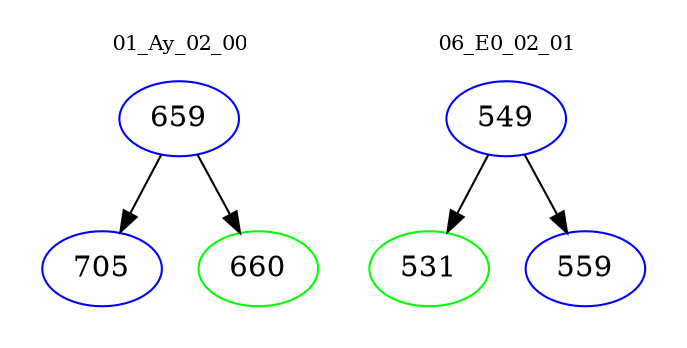 digraph{
subgraph cluster_0 {
color = white
label = "01_Ay_02_00";
fontsize=10;
T0_659 [label="659", color="blue"]
T0_659 -> T0_705 [color="black"]
T0_705 [label="705", color="blue"]
T0_659 -> T0_660 [color="black"]
T0_660 [label="660", color="green"]
}
subgraph cluster_1 {
color = white
label = "06_E0_02_01";
fontsize=10;
T1_549 [label="549", color="blue"]
T1_549 -> T1_531 [color="black"]
T1_531 [label="531", color="green"]
T1_549 -> T1_559 [color="black"]
T1_559 [label="559", color="blue"]
}
}
